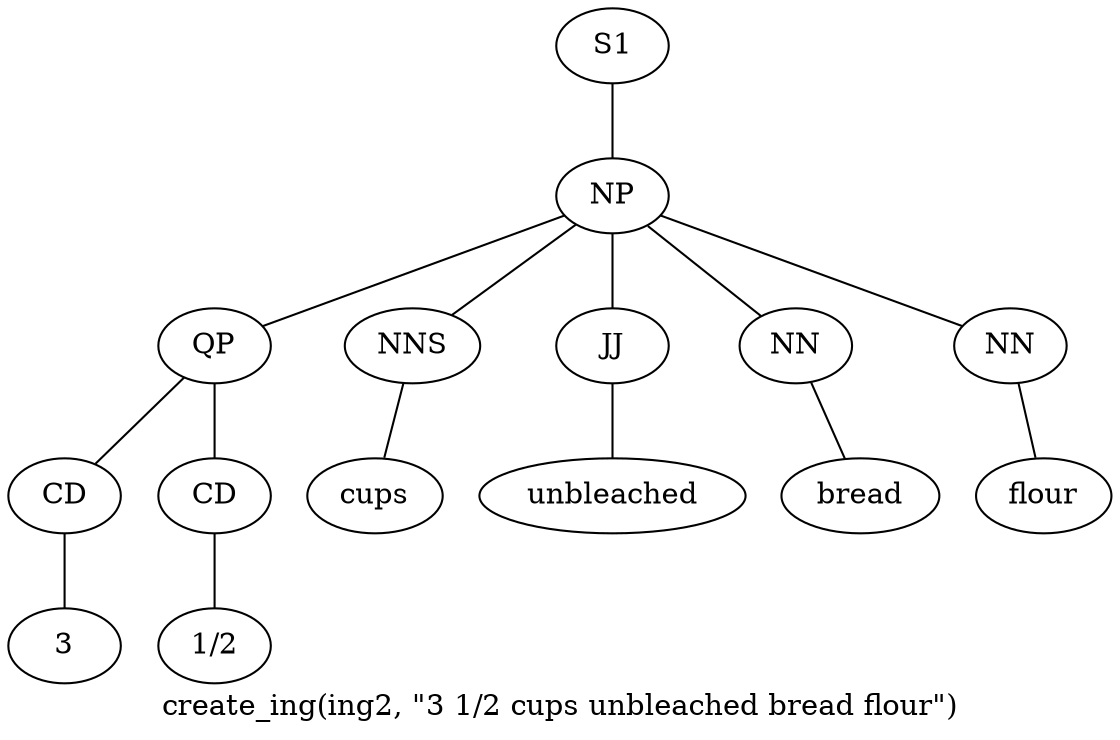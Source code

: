 graph SyntaxGraph {
	label = "create_ing(ing2, \"3 1/2 cups unbleached bread flour\")";
	Node0 [label="S1"];
	Node1 [label="NP"];
	Node2 [label="QP"];
	Node3 [label="CD"];
	Node4 [label="3"];
	Node5 [label="CD"];
	Node6 [label="1/2"];
	Node7 [label="NNS"];
	Node8 [label="cups"];
	Node9 [label="JJ"];
	Node10 [label="unbleached"];
	Node11 [label="NN"];
	Node12 [label="bread"];
	Node13 [label="NN"];
	Node14 [label="flour"];

	Node0 -- Node1;
	Node1 -- Node2;
	Node1 -- Node7;
	Node1 -- Node9;
	Node1 -- Node11;
	Node1 -- Node13;
	Node2 -- Node3;
	Node2 -- Node5;
	Node3 -- Node4;
	Node5 -- Node6;
	Node7 -- Node8;
	Node9 -- Node10;
	Node11 -- Node12;
	Node13 -- Node14;
}